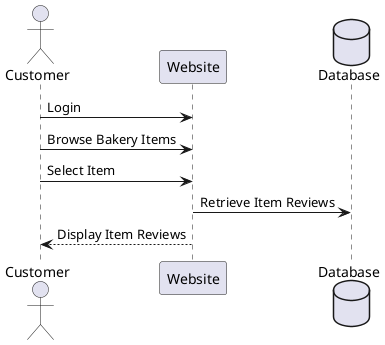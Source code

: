 @startuml ViewReviews_HS

actor Customer
participant "Website" as website
database "Database" as database

Customer -> website: Login
Customer -> website: Browse Bakery Items
Customer -> website: Select Item
website -> database: Retrieve Item Reviews
website --> Customer: Display Item Reviews

@enduml

